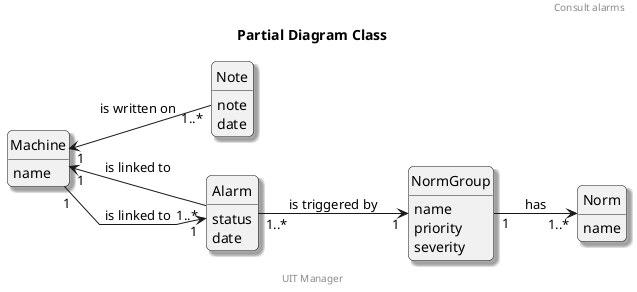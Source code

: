@startuml
title Partial Diagram Class 
header Consult alarms
footer UIT Manager

skinparam monochrome true
skinparam linetype polyline
hide class circle
hide class stereotype
hide separator
hide empty members
skinparam shadowing true
skinparam roundcorner 10
left to right direction
skinparam ArrowThickness 1.

class Machine {
  name
}

class Note {
  note 
  date
}

class Alarm {
  status
  date
}

class NormGroup {
  name
  priority
  severity
}

class Norm {
  name
}

Machine "1" <-- "1..*" Alarm : is linked to
Machine "1" --> "1" Alarm : is linked to
Machine "1" <-- "1..*" Note : is written on
Alarm "1..*" --> "1" NormGroup : is triggered by
NormGroup "1" --> "1..*" Norm : has
@enduml
